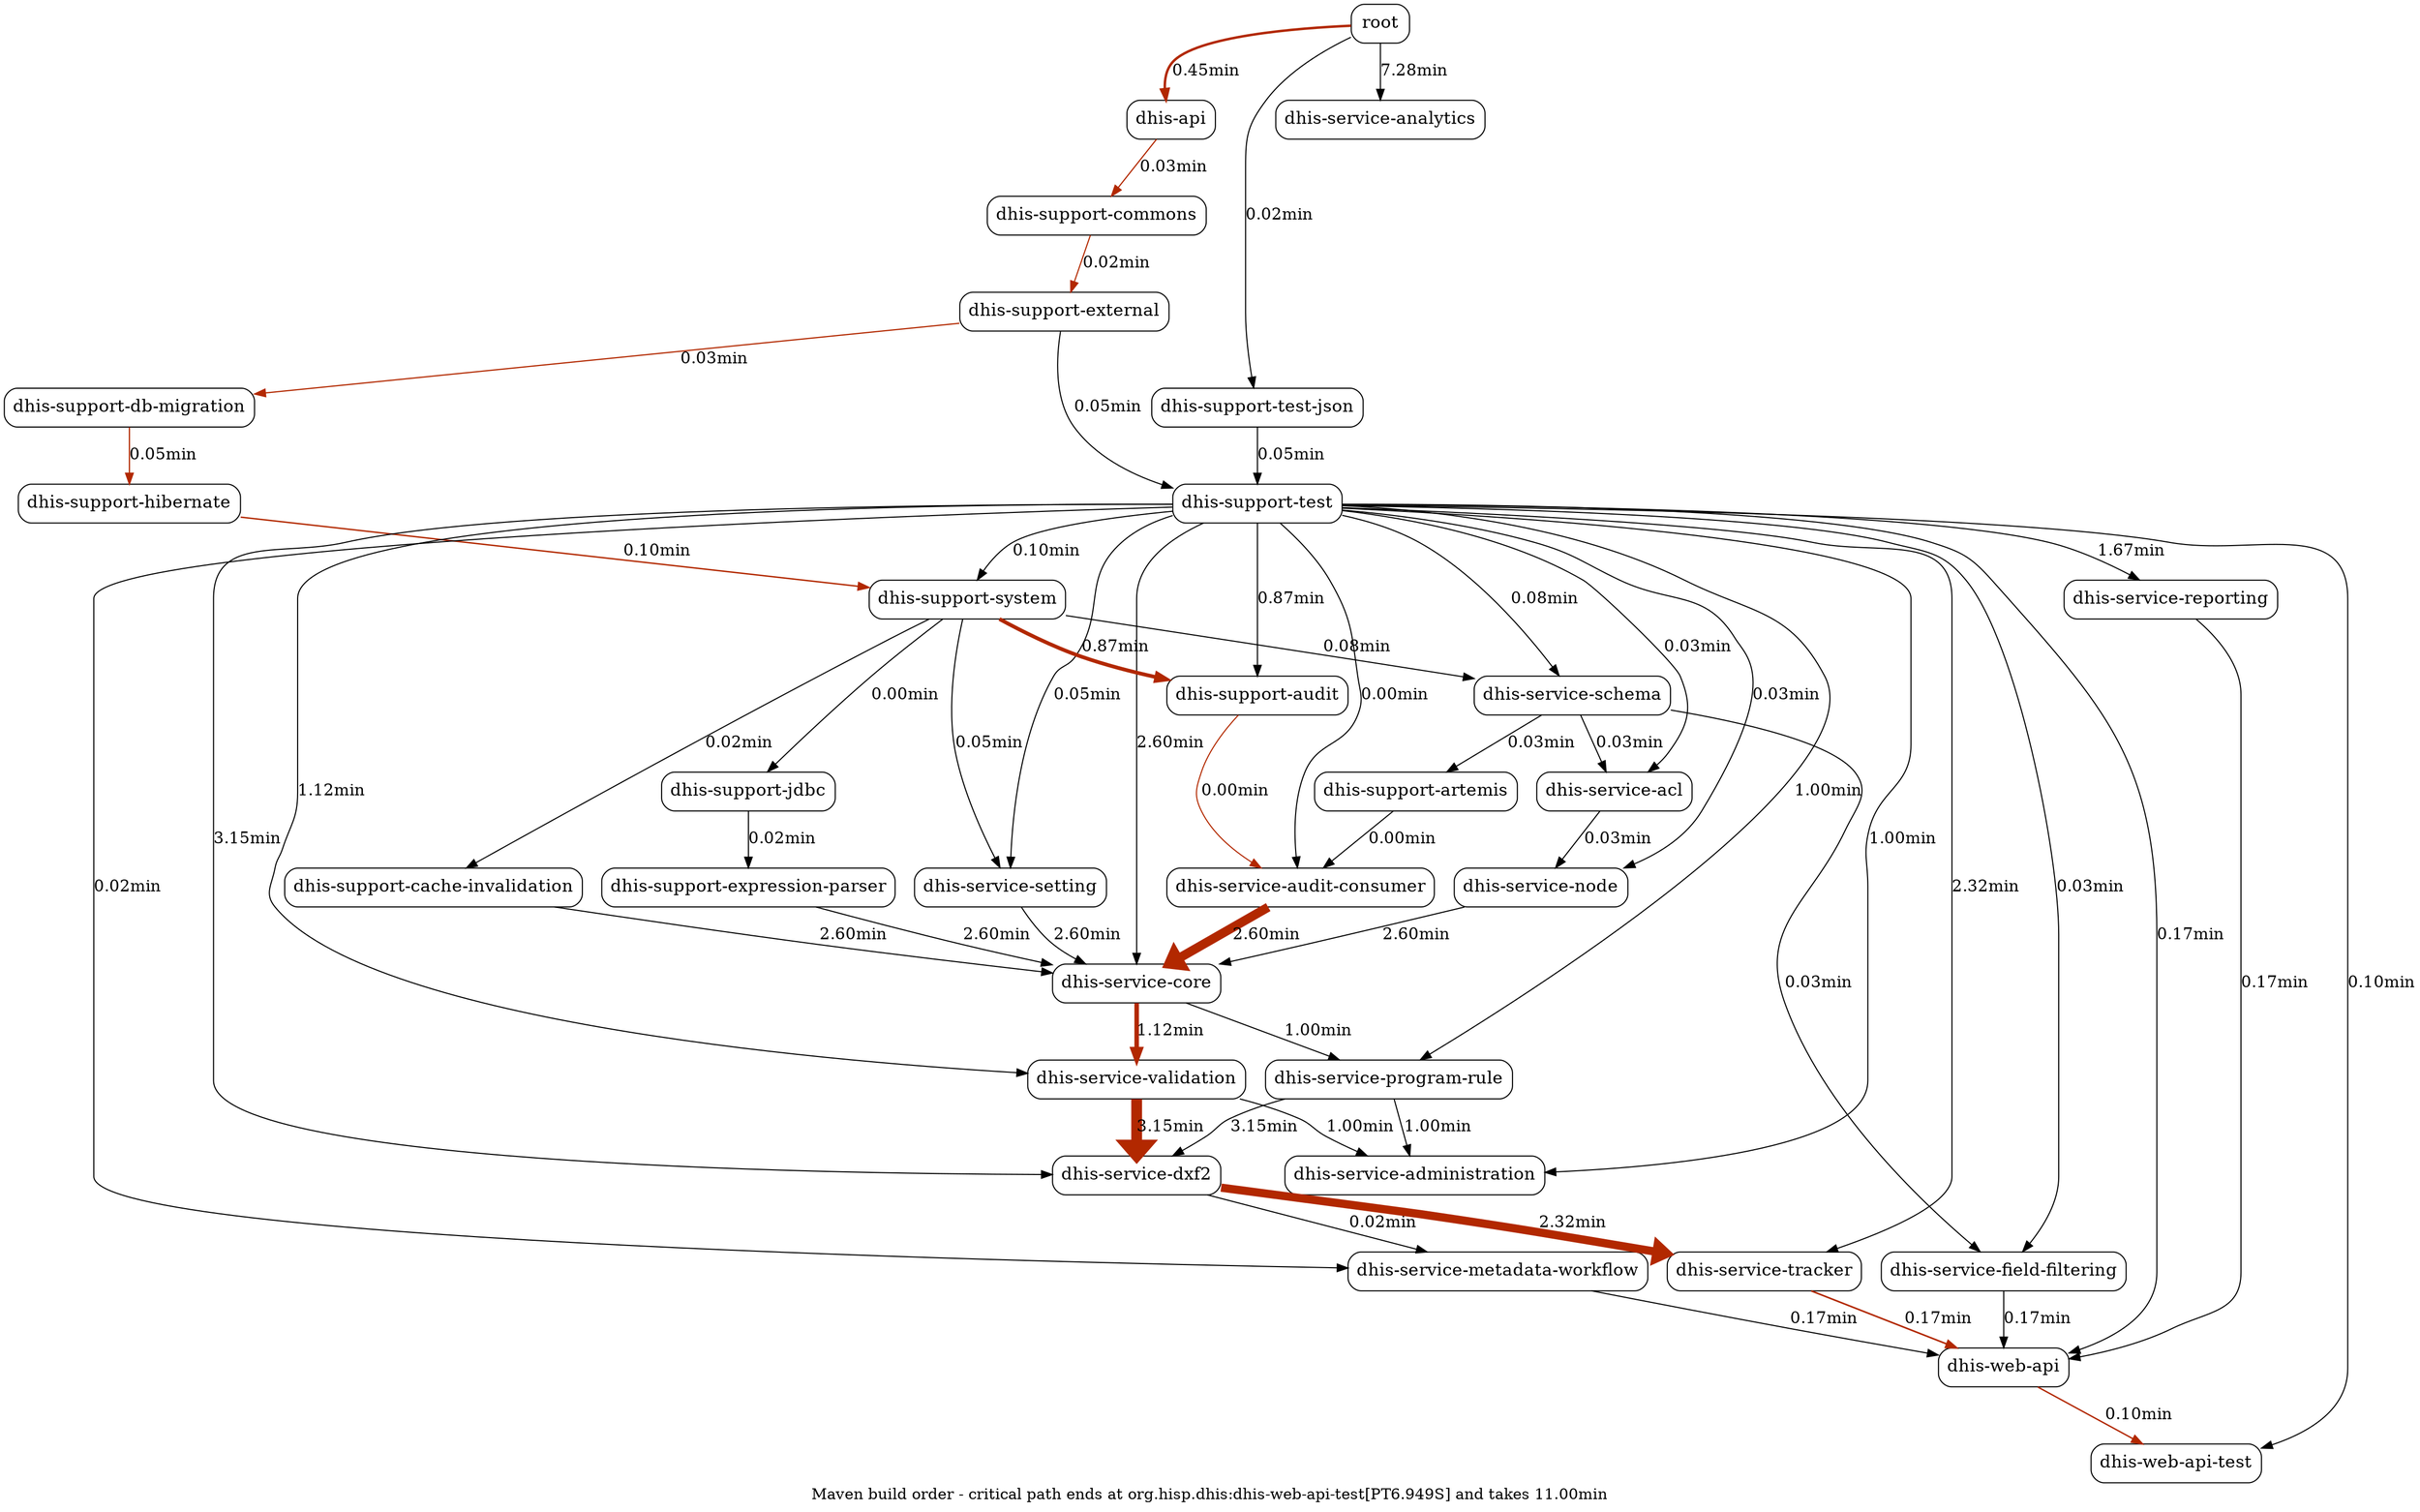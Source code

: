 strict digraph "maven build order" {
  label="Maven build order - critical path ends at org.hisp.dhis:dhis-web-api-test[PT6.949S] and takes 11.00min";
  "org.hisp.dhis:dhis-support-commons" [ label="dhis-support-commons" tooltip="org.hisp.dhis:dhis-support-commons[PT2.94S]" fontsize="16" shape="box" style="rounded" ];
  "org.hisp.dhis:dhis-api" [ label="dhis-api" tooltip="org.hisp.dhis:dhis-api[PT27.026S]" fontsize="16" shape="box" style="rounded" ];
  "org.hisp.dhis:dhis-support-external" [ label="dhis-support-external" tooltip="org.hisp.dhis:dhis-support-external[PT1.244S]" fontsize="16" shape="box" style="rounded" ];
  "org.hisp.dhis:dhis-support-db-migration" [ label="dhis-support-db-migration" tooltip="org.hisp.dhis:dhis-support-db-migration[PT2.546S]" fontsize="16" shape="box" style="rounded" ];
  "org.hisp.dhis:dhis-support-hibernate" [ label="dhis-support-hibernate" tooltip="org.hisp.dhis:dhis-support-hibernate[PT3.152S]" fontsize="16" shape="box" style="rounded" ];
  "org.hisp.dhis:dhis-support-test" [ label="dhis-support-test" tooltip="org.hisp.dhis:dhis-support-test[PT3.099S]" fontsize="16" shape="box" style="rounded" ];
  "org.hisp.dhis:dhis-support-test-json" [ label="dhis-support-test-json" tooltip="org.hisp.dhis:dhis-support-test-json[PT1.291S]" fontsize="16" shape="box" style="rounded" ];
  "org.hisp.dhis:dhis-support-system" [ label="dhis-support-system" tooltip="org.hisp.dhis:dhis-support-system[PT6.275S]" fontsize="16" shape="box" style="rounded" ];
  "org.hisp.dhis:dhis-service-schema" [ label="dhis-service-schema" tooltip="org.hisp.dhis:dhis-service-schema[PT5.05S]" fontsize="16" shape="box" style="rounded" ];
  "org.hisp.dhis:dhis-service-setting" [ label="dhis-service-setting" tooltip="org.hisp.dhis:dhis-service-setting[PT3.247S]" fontsize="16" shape="box" style="rounded" ];
  "org.hisp.dhis:dhis-service-acl" [ label="dhis-service-acl" tooltip="org.hisp.dhis:dhis-service-acl[PT2.029S]" fontsize="16" shape="box" style="rounded" ];
  "org.hisp.dhis:dhis-support-artemis" [ label="dhis-support-artemis" tooltip="org.hisp.dhis:dhis-support-artemis[PT2.549S]" fontsize="16" shape="box" style="rounded" ];
  "org.hisp.dhis:dhis-support-audit" [ label="dhis-support-audit" tooltip="org.hisp.dhis:dhis-support-audit[PT52.508S]" fontsize="16" shape="box" style="rounded" ];
  "org.hisp.dhis:dhis-service-audit-consumer" [ label="dhis-service-audit-consumer" tooltip="org.hisp.dhis:dhis-service-audit-consumer[PT0.803S]" fontsize="16" shape="box" style="rounded" ];
  "org.hisp.dhis:dhis-service-node" [ label="dhis-service-node" tooltip="org.hisp.dhis:dhis-service-node[PT2.925S]" fontsize="16" shape="box" style="rounded" ];
  "org.hisp.dhis:dhis-service-field-filtering" [ label="dhis-service-field-filtering" tooltip="org.hisp.dhis:dhis-service-field-filtering[PT2.478S]" fontsize="16" shape="box" style="rounded" ];
  "org.hisp.dhis:dhis-support-jdbc" [ label="dhis-support-jdbc" tooltip="org.hisp.dhis:dhis-support-jdbc[PT0.836S]" fontsize="16" shape="box" style="rounded" ];
  "org.hisp.dhis:dhis-support-expression-parser" [ label="dhis-support-expression-parser" tooltip="org.hisp.dhis:dhis-support-expression-parser[PT1.548S]" fontsize="16" shape="box" style="rounded" ];
  "org.hisp.dhis:dhis-support-cache-invalidation" [ label="dhis-support-cache-invalidation" tooltip="org.hisp.dhis:dhis-support-cache-invalidation[PT1.035S]" fontsize="16" shape="box" style="rounded" ];
  "org.hisp.dhis:dhis-service-core" [ label="dhis-service-core" tooltip="org.hisp.dhis:dhis-service-core[PT2M36S]" fontsize="16" shape="box" style="rounded" ];
  "org.hisp.dhis:dhis-service-validation" [ label="dhis-service-validation" tooltip="org.hisp.dhis:dhis-service-validation[PT1M7S]" fontsize="16" shape="box" style="rounded" ];
  "org.hisp.dhis:dhis-service-program-rule" [ label="dhis-service-program-rule" tooltip="org.hisp.dhis:dhis-service-program-rule[PT1M]" fontsize="16" shape="box" style="rounded" ];
  "org.hisp.dhis:dhis-service-administration" [ label="dhis-service-administration" tooltip="org.hisp.dhis:dhis-service-administration[PT1M]" fontsize="16" shape="box" style="rounded" ];
  "org.hisp.dhis:dhis-service-dxf2" [ label="dhis-service-dxf2" tooltip="org.hisp.dhis:dhis-service-dxf2[PT3M9S]" fontsize="16" shape="box" style="rounded" ];
  "org.hisp.dhis:dhis-service-metadata-workflow" [ label="dhis-service-metadata-workflow" tooltip="org.hisp.dhis:dhis-service-metadata-workflow[PT1.206S]" fontsize="16" shape="box" style="rounded" ];
  "org.hisp.dhis:dhis-service-analytics" [ label="dhis-service-analytics" tooltip="org.hisp.dhis:dhis-service-analytics[PT7M17S]" fontsize="16" shape="box" style="rounded" ];
  "org.hisp.dhis:dhis-service-tracker" [ label="dhis-service-tracker" tooltip="org.hisp.dhis:dhis-service-tracker[PT2M19S]" fontsize="16" shape="box" style="rounded" ];
  "org.hisp.dhis:dhis-service-reporting" [ label="dhis-service-reporting" tooltip="org.hisp.dhis:dhis-service-reporting[PT1M40S]" fontsize="16" shape="box" style="rounded" ];
  "org.hisp.dhis:dhis-web-api" [ label="dhis-web-api" tooltip="org.hisp.dhis:dhis-web-api[PT10.624S]" fontsize="16" shape="box" style="rounded" ];
  "org.hisp.dhis:dhis-web-api-test" [ label="dhis-web-api-test" tooltip="org.hisp.dhis:dhis-web-api-test[PT6.949S]" fontsize="16" shape="box" style="rounded" ];
  "root:root" [ label="root" tooltip="root:root" fontsize="16" shape="box" style="rounded" ];
  "org.hisp.dhis:dhis-api" -> "org.hisp.dhis:dhis-support-commons" [ penwidth="1.0952380952380953" color="#b22800" weight="2.0" fontsize="15" label="0.03min" ];
  "org.hisp.dhis:dhis-support-commons" -> "org.hisp.dhis:dhis-support-external" [ penwidth="1.0476190476190477" color="#b22800" weight="1.0" fontsize="15" label="0.02min" ];
  "org.hisp.dhis:dhis-support-external" -> "org.hisp.dhis:dhis-support-db-migration" [ penwidth="1.0952380952380953" color="#b22800" weight="2.0" fontsize="15" label="0.03min" ];
  "org.hisp.dhis:dhis-support-db-migration" -> "org.hisp.dhis:dhis-support-hibernate" [ penwidth="1.1428571428571428" color="#b22800" weight="3.0" fontsize="15" label="0.05min" ];
  "org.hisp.dhis:dhis-support-test-json" -> "org.hisp.dhis:dhis-support-test" [ weight="3.0" fontsize="15" label="0.05min" ];
  "org.hisp.dhis:dhis-support-external" -> "org.hisp.dhis:dhis-support-test" [ weight="3.0" fontsize="15" label="0.05min" ];
  "org.hisp.dhis:dhis-support-hibernate" -> "org.hisp.dhis:dhis-support-system" [ penwidth="1.2857142857142856" color="#b22800" weight="6.0" fontsize="15" label="0.10min" ];
  "org.hisp.dhis:dhis-support-test" -> "org.hisp.dhis:dhis-support-system" [ weight="6.0" fontsize="15" label="0.10min" ];
  "org.hisp.dhis:dhis-support-test" -> "org.hisp.dhis:dhis-service-schema" [ weight="5.0" fontsize="15" label="0.08min" ];
  "org.hisp.dhis:dhis-support-system" -> "org.hisp.dhis:dhis-service-schema" [ weight="5.0" fontsize="15" label="0.08min" ];
  "org.hisp.dhis:dhis-support-test" -> "org.hisp.dhis:dhis-service-setting" [ weight="3.0" fontsize="15" label="0.05min" ];
  "org.hisp.dhis:dhis-support-system" -> "org.hisp.dhis:dhis-service-setting" [ weight="3.0" fontsize="15" label="0.05min" ];
  "org.hisp.dhis:dhis-service-schema" -> "org.hisp.dhis:dhis-service-acl" [ weight="2.0" fontsize="15" label="0.03min" ];
  "org.hisp.dhis:dhis-support-test" -> "org.hisp.dhis:dhis-service-acl" [ weight="2.0" fontsize="15" label="0.03min" ];
  "org.hisp.dhis:dhis-service-schema" -> "org.hisp.dhis:dhis-support-artemis" [ weight="2.0" fontsize="15" label="0.03min" ];
  "org.hisp.dhis:dhis-support-system" -> "org.hisp.dhis:dhis-support-audit" [ penwidth="3.4761904761904763" color="#b22800" weight="52.0" fontsize="15" label="0.87min" ];
  "org.hisp.dhis:dhis-support-test" -> "org.hisp.dhis:dhis-support-audit" [ weight="52.0" fontsize="15" label="0.87min" ];
  "org.hisp.dhis:dhis-support-artemis" -> "org.hisp.dhis:dhis-service-audit-consumer" [ weight="0.0" fontsize="15" label="0.00min" ];
  "org.hisp.dhis:dhis-support-audit" -> "org.hisp.dhis:dhis-service-audit-consumer" [ penwidth="1.0" color="#b22800" weight="0.0" fontsize="15" label="0.00min" ];
  "org.hisp.dhis:dhis-support-test" -> "org.hisp.dhis:dhis-service-audit-consumer" [ weight="0.0" fontsize="15" label="0.00min" ];
  "org.hisp.dhis:dhis-service-acl" -> "org.hisp.dhis:dhis-service-node" [ weight="2.0" fontsize="15" label="0.03min" ];
  "org.hisp.dhis:dhis-support-test" -> "org.hisp.dhis:dhis-service-node" [ weight="2.0" fontsize="15" label="0.03min" ];
  "org.hisp.dhis:dhis-support-test" -> "org.hisp.dhis:dhis-service-field-filtering" [ weight="2.0" fontsize="15" label="0.03min" ];
  "org.hisp.dhis:dhis-service-schema" -> "org.hisp.dhis:dhis-service-field-filtering" [ weight="2.0" fontsize="15" label="0.03min" ];
  "org.hisp.dhis:dhis-support-system" -> "org.hisp.dhis:dhis-support-jdbc" [ weight="0.0" fontsize="15" label="0.00min" ];
  "org.hisp.dhis:dhis-support-jdbc" -> "org.hisp.dhis:dhis-support-expression-parser" [ weight="1.0" fontsize="15" label="0.02min" ];
  "org.hisp.dhis:dhis-support-system" -> "org.hisp.dhis:dhis-support-cache-invalidation" [ weight="1.0" fontsize="15" label="0.02min" ];
  "org.hisp.dhis:dhis-service-setting" -> "org.hisp.dhis:dhis-service-core" [ weight="156.0" fontsize="15" label="2.60min" ];
  "org.hisp.dhis:dhis-service-node" -> "org.hisp.dhis:dhis-service-core" [ weight="156.0" fontsize="15" label="2.60min" ];
  "org.hisp.dhis:dhis-service-audit-consumer" -> "org.hisp.dhis:dhis-service-core" [ penwidth="8.428571428571429" color="#b22800" weight="156.0" fontsize="15" label="2.60min" ];
  "org.hisp.dhis:dhis-support-expression-parser" -> "org.hisp.dhis:dhis-service-core" [ weight="156.0" fontsize="15" label="2.60min" ];
  "org.hisp.dhis:dhis-support-test" -> "org.hisp.dhis:dhis-service-core" [ weight="156.0" fontsize="15" label="2.60min" ];
  "org.hisp.dhis:dhis-support-cache-invalidation" -> "org.hisp.dhis:dhis-service-core" [ weight="156.0" fontsize="15" label="2.60min" ];
  "org.hisp.dhis:dhis-service-core" -> "org.hisp.dhis:dhis-service-validation" [ penwidth="4.190476190476191" color="#b22800" weight="67.0" fontsize="15" label="1.12min" ];
  "org.hisp.dhis:dhis-support-test" -> "org.hisp.dhis:dhis-service-validation" [ weight="67.0" fontsize="15" label="1.12min" ];
  "org.hisp.dhis:dhis-service-core" -> "org.hisp.dhis:dhis-service-program-rule" [ weight="60.0" fontsize="15" label="1.00min" ];
  "org.hisp.dhis:dhis-support-test" -> "org.hisp.dhis:dhis-service-program-rule" [ weight="60.0" fontsize="15" label="1.00min" ];
  "org.hisp.dhis:dhis-service-validation" -> "org.hisp.dhis:dhis-service-administration" [ weight="60.0" fontsize="15" label="1.00min" ];
  "org.hisp.dhis:dhis-service-program-rule" -> "org.hisp.dhis:dhis-service-administration" [ weight="60.0" fontsize="15" label="1.00min" ];
  "org.hisp.dhis:dhis-support-test" -> "org.hisp.dhis:dhis-service-administration" [ weight="60.0" fontsize="15" label="1.00min" ];
  "org.hisp.dhis:dhis-service-program-rule" -> "org.hisp.dhis:dhis-service-dxf2" [ weight="189.0" fontsize="15" label="3.15min" ];
  "org.hisp.dhis:dhis-service-validation" -> "org.hisp.dhis:dhis-service-dxf2" [ penwidth="10.0" color="#b22800" weight="189.0" fontsize="15" label="3.15min" ];
  "org.hisp.dhis:dhis-support-test" -> "org.hisp.dhis:dhis-service-dxf2" [ weight="189.0" fontsize="15" label="3.15min" ];
  "org.hisp.dhis:dhis-service-dxf2" -> "org.hisp.dhis:dhis-service-metadata-workflow" [ weight="1.0" fontsize="15" label="0.02min" ];
  "org.hisp.dhis:dhis-support-test" -> "org.hisp.dhis:dhis-service-metadata-workflow" [ weight="1.0" fontsize="15" label="0.02min" ];
  "org.hisp.dhis:dhis-service-dxf2" -> "org.hisp.dhis:dhis-service-tracker" [ penwidth="7.619047619047619" color="#b22800" weight="139.0" fontsize="15" label="2.32min" ];
  "org.hisp.dhis:dhis-support-test" -> "org.hisp.dhis:dhis-service-tracker" [ weight="139.0" fontsize="15" label="2.32min" ];
  "org.hisp.dhis:dhis-support-test" -> "org.hisp.dhis:dhis-service-reporting" [ weight="100.0" fontsize="15" label="1.67min" ];
  "org.hisp.dhis:dhis-service-metadata-workflow" -> "org.hisp.dhis:dhis-web-api" [ weight="10.0" fontsize="15" label="0.17min" ];
  "org.hisp.dhis:dhis-service-reporting" -> "org.hisp.dhis:dhis-web-api" [ weight="10.0" fontsize="15" label="0.17min" ];
  "org.hisp.dhis:dhis-service-tracker" -> "org.hisp.dhis:dhis-web-api" [ penwidth="1.4761904761904763" color="#b22800" weight="10.0" fontsize="15" label="0.17min" ];
  "org.hisp.dhis:dhis-service-field-filtering" -> "org.hisp.dhis:dhis-web-api" [ weight="10.0" fontsize="15" label="0.17min" ];
  "org.hisp.dhis:dhis-support-test" -> "org.hisp.dhis:dhis-web-api" [ weight="10.0" fontsize="15" label="0.17min" ];
  "org.hisp.dhis:dhis-web-api" -> "org.hisp.dhis:dhis-web-api-test" [ penwidth="1.2857142857142856" color="#b22800" weight="6.0" fontsize="15" label="0.10min" ];
  "org.hisp.dhis:dhis-support-test" -> "org.hisp.dhis:dhis-web-api-test" [ weight="6.0" fontsize="15" label="0.10min" ];
  "root:root" -> "org.hisp.dhis:dhis-api" [ penwidth="2.2857142857142856" color="#b22800" weight="27.0" fontsize="15" label="0.45min" ];
  "root:root" -> "org.hisp.dhis:dhis-support-test-json" [ weight="1.0" fontsize="15" label="0.02min" ];
  "root:root" -> "org.hisp.dhis:dhis-service-analytics" [ weight="437.0" fontsize="15" label="7.28min" ];
}
